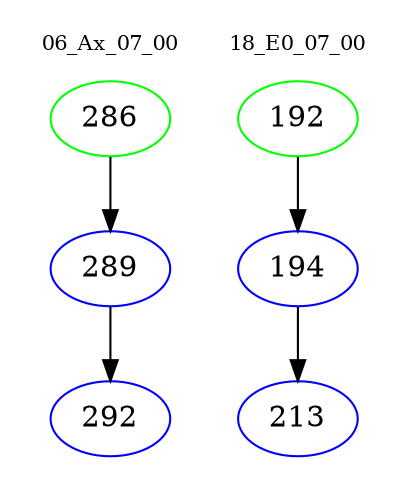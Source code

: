 digraph{
subgraph cluster_0 {
color = white
label = "06_Ax_07_00";
fontsize=10;
T0_286 [label="286", color="green"]
T0_286 -> T0_289 [color="black"]
T0_289 [label="289", color="blue"]
T0_289 -> T0_292 [color="black"]
T0_292 [label="292", color="blue"]
}
subgraph cluster_1 {
color = white
label = "18_E0_07_00";
fontsize=10;
T1_192 [label="192", color="green"]
T1_192 -> T1_194 [color="black"]
T1_194 [label="194", color="blue"]
T1_194 -> T1_213 [color="black"]
T1_213 [label="213", color="blue"]
}
}
